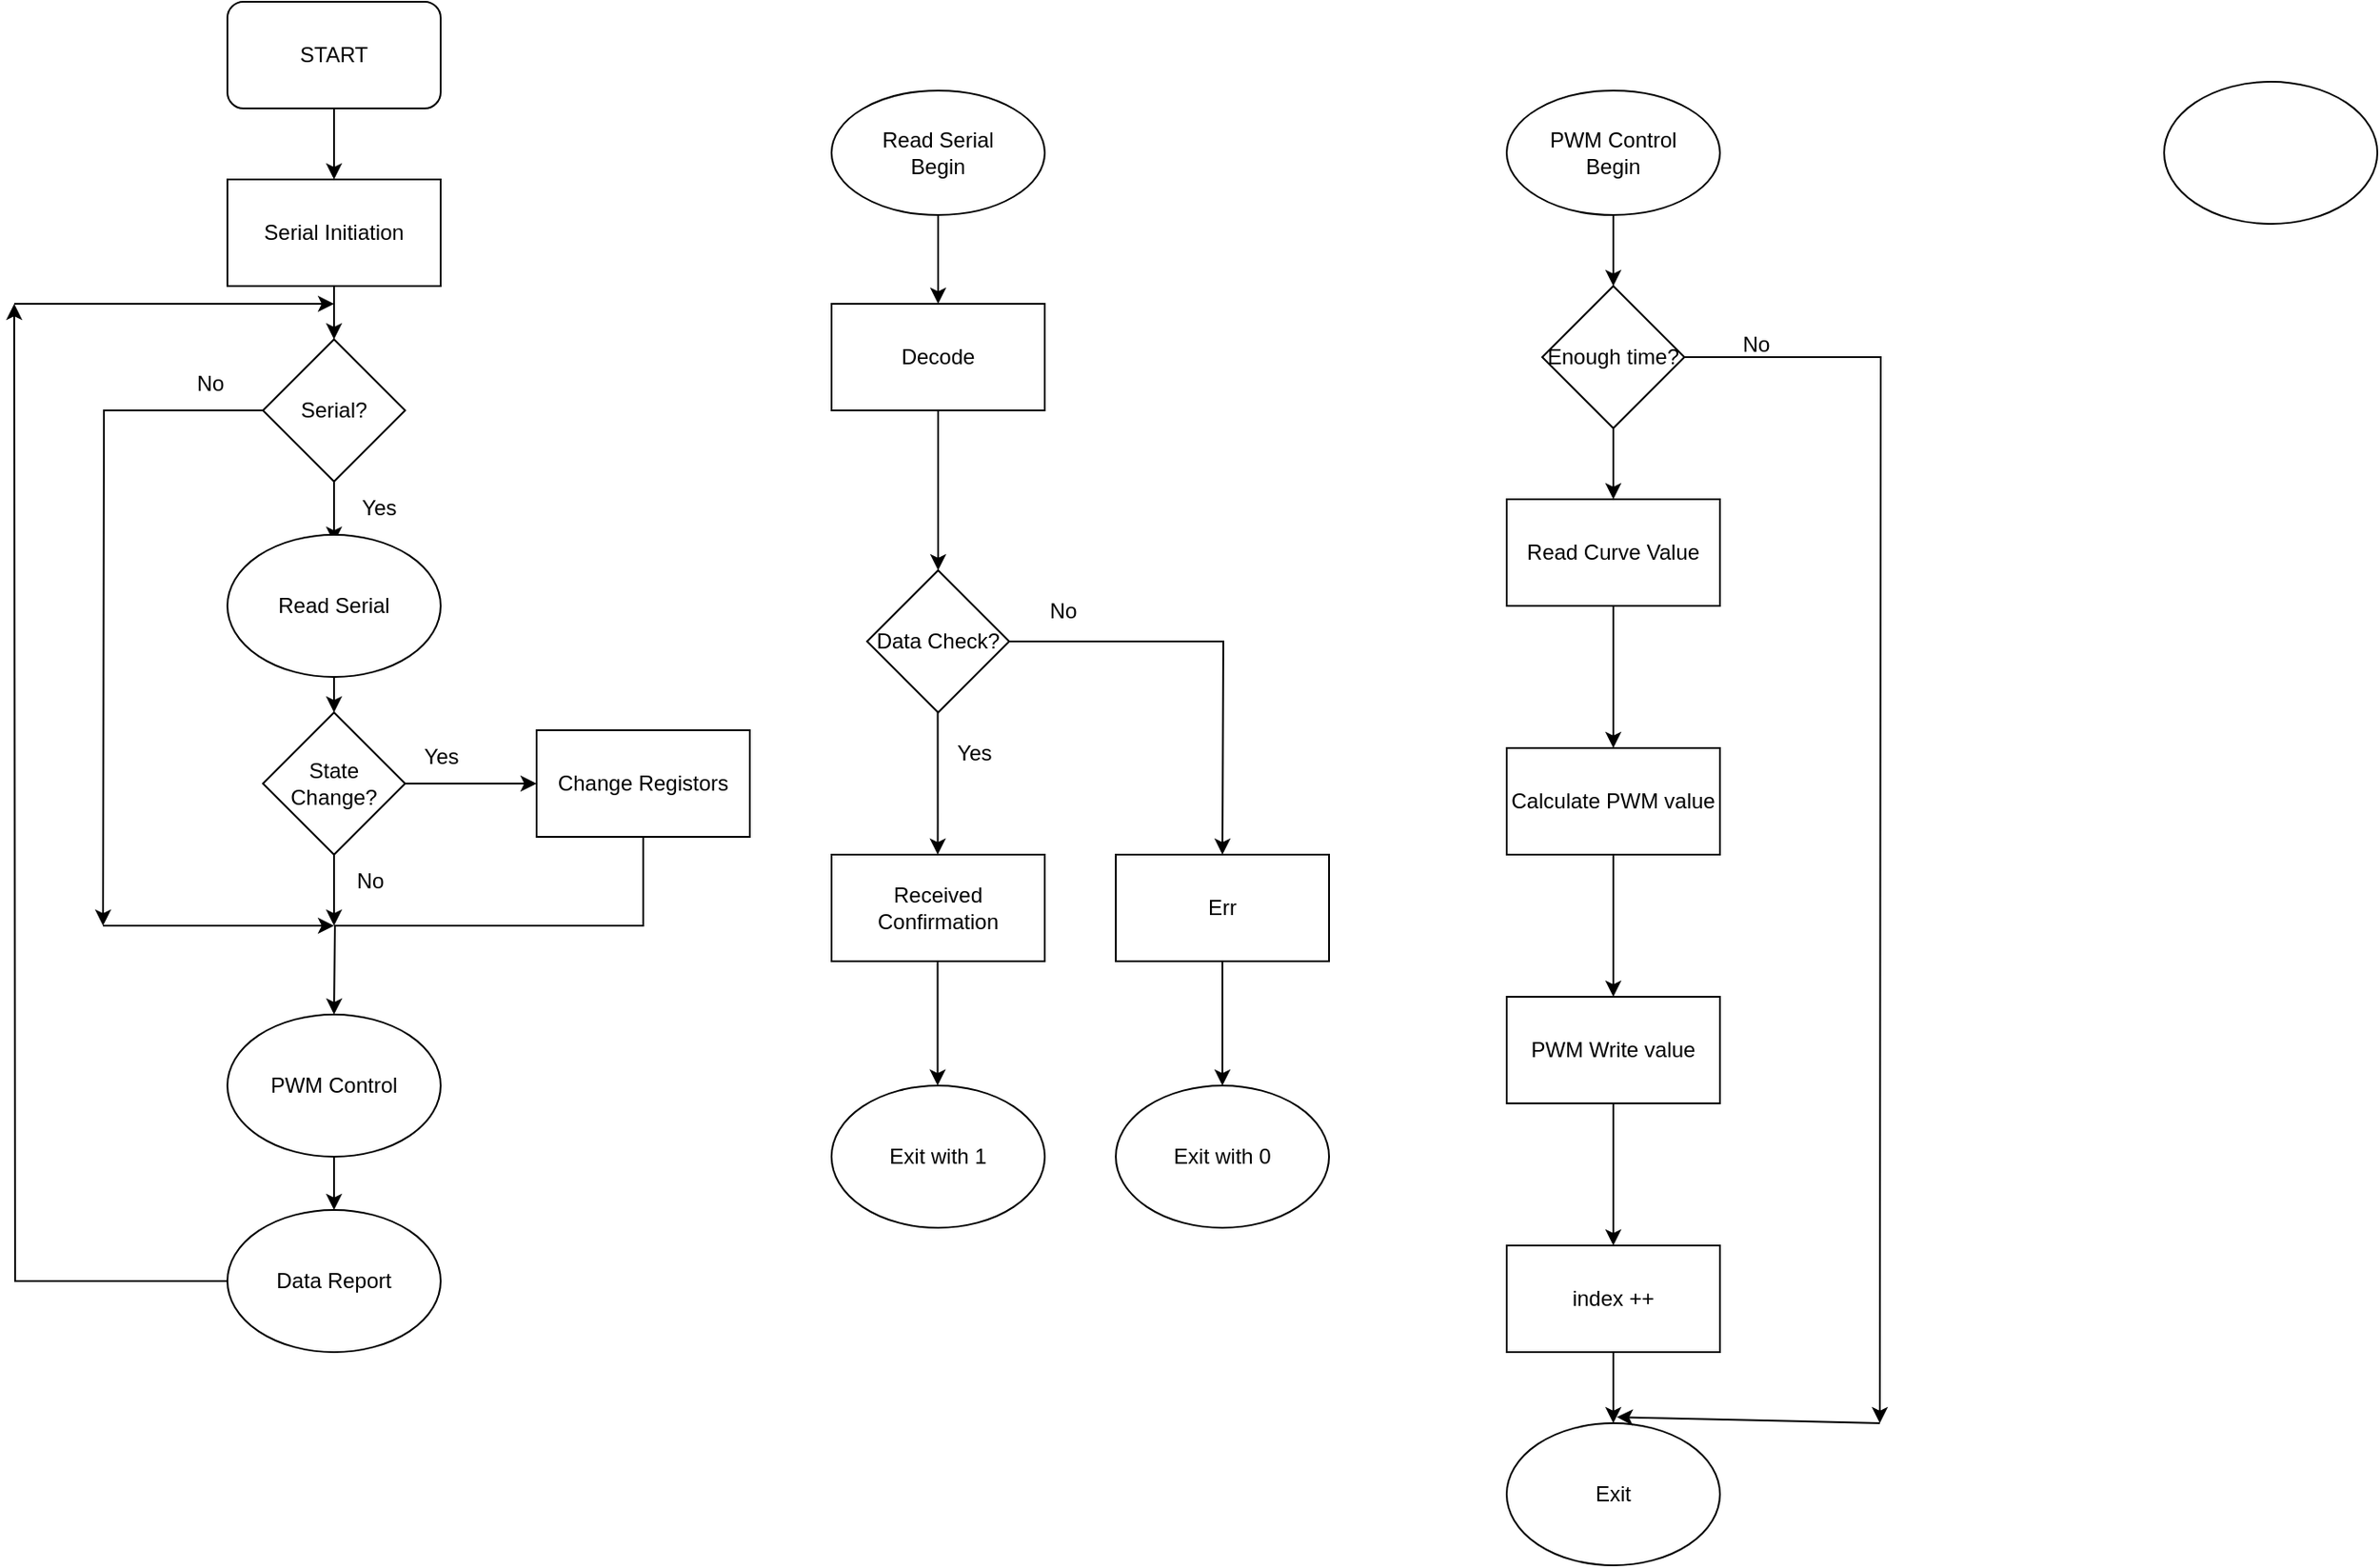 <mxfile version="24.7.6">
  <diagram name="Page-1" id="bTLX6Nh3ew-pliMBONU2">
    <mxGraphModel dx="1152" dy="588" grid="1" gridSize="10" guides="1" tooltips="1" connect="1" arrows="1" fold="1" page="1" pageScale="1" pageWidth="2339" pageHeight="3300" math="0" shadow="0">
      <root>
        <mxCell id="0" />
        <mxCell id="1" parent="0" />
        <mxCell id="aj9RGWDby_pSW8Tbd3L7-42" style="edgeStyle=orthogonalEdgeStyle;rounded=0;orthogonalLoop=1;jettySize=auto;html=1;" edge="1" parent="1" source="aj9RGWDby_pSW8Tbd3L7-39">
          <mxGeometry relative="1" as="geometry">
            <mxPoint x="800" y="760.0" as="targetPoint" />
          </mxGeometry>
        </mxCell>
        <mxCell id="aj9RGWDby_pSW8Tbd3L7-39" value="Data Check?" style="rhombus;whiteSpace=wrap;html=1;" vertex="1" parent="1">
          <mxGeometry x="600" y="600" width="80" height="80" as="geometry" />
        </mxCell>
        <mxCell id="aj9RGWDby_pSW8Tbd3L7-13" style="edgeStyle=orthogonalEdgeStyle;rounded=0;orthogonalLoop=1;jettySize=auto;html=1;exitX=0.5;exitY=1;exitDx=0;exitDy=0;entryX=0.5;entryY=0;entryDx=0;entryDy=0;" edge="1" parent="1" source="aj9RGWDby_pSW8Tbd3L7-1" target="aj9RGWDby_pSW8Tbd3L7-2">
          <mxGeometry relative="1" as="geometry" />
        </mxCell>
        <mxCell id="aj9RGWDby_pSW8Tbd3L7-1" value="&lt;div&gt;START&lt;/div&gt;" style="rounded=1;whiteSpace=wrap;html=1;" vertex="1" parent="1">
          <mxGeometry x="240" y="280" width="120" height="60" as="geometry" />
        </mxCell>
        <mxCell id="aj9RGWDby_pSW8Tbd3L7-14" style="edgeStyle=orthogonalEdgeStyle;rounded=0;orthogonalLoop=1;jettySize=auto;html=1;exitX=0.5;exitY=1;exitDx=0;exitDy=0;" edge="1" parent="1" source="aj9RGWDby_pSW8Tbd3L7-2" target="aj9RGWDby_pSW8Tbd3L7-3">
          <mxGeometry relative="1" as="geometry" />
        </mxCell>
        <mxCell id="aj9RGWDby_pSW8Tbd3L7-2" value="Serial Initiation" style="rounded=0;whiteSpace=wrap;html=1;" vertex="1" parent="1">
          <mxGeometry x="240" y="380" width="120" height="60" as="geometry" />
        </mxCell>
        <mxCell id="aj9RGWDby_pSW8Tbd3L7-15" style="edgeStyle=orthogonalEdgeStyle;rounded=0;orthogonalLoop=1;jettySize=auto;html=1;exitX=0.5;exitY=1;exitDx=0;exitDy=0;entryX=0.5;entryY=0;entryDx=0;entryDy=0;" edge="1" parent="1" source="aj9RGWDby_pSW8Tbd3L7-3">
          <mxGeometry relative="1" as="geometry">
            <mxPoint x="300" y="584.5" as="targetPoint" />
          </mxGeometry>
        </mxCell>
        <mxCell id="aj9RGWDby_pSW8Tbd3L7-17" style="edgeStyle=orthogonalEdgeStyle;rounded=0;orthogonalLoop=1;jettySize=auto;html=1;exitX=0;exitY=0.5;exitDx=0;exitDy=0;" edge="1" parent="1" source="aj9RGWDby_pSW8Tbd3L7-3">
          <mxGeometry relative="1" as="geometry">
            <mxPoint x="170" y="800" as="targetPoint" />
          </mxGeometry>
        </mxCell>
        <mxCell id="aj9RGWDby_pSW8Tbd3L7-3" value="Serial?" style="rhombus;whiteSpace=wrap;html=1;" vertex="1" parent="1">
          <mxGeometry x="260" y="470" width="80" height="80" as="geometry" />
        </mxCell>
        <mxCell id="aj9RGWDby_pSW8Tbd3L7-12" style="edgeStyle=orthogonalEdgeStyle;rounded=0;orthogonalLoop=1;jettySize=auto;html=1;exitX=0.5;exitY=1;exitDx=0;exitDy=0;entryX=0.5;entryY=0;entryDx=0;entryDy=0;" edge="1" parent="1" target="aj9RGWDby_pSW8Tbd3L7-5">
          <mxGeometry relative="1" as="geometry">
            <mxPoint x="300" y="644.5" as="sourcePoint" />
          </mxGeometry>
        </mxCell>
        <mxCell id="aj9RGWDby_pSW8Tbd3L7-9" style="edgeStyle=orthogonalEdgeStyle;rounded=0;orthogonalLoop=1;jettySize=auto;html=1;exitX=1;exitY=0.5;exitDx=0;exitDy=0;" edge="1" parent="1" source="aj9RGWDby_pSW8Tbd3L7-5" target="aj9RGWDby_pSW8Tbd3L7-6">
          <mxGeometry relative="1" as="geometry" />
        </mxCell>
        <mxCell id="aj9RGWDby_pSW8Tbd3L7-11" style="edgeStyle=orthogonalEdgeStyle;rounded=0;orthogonalLoop=1;jettySize=auto;html=1;exitX=0.5;exitY=1;exitDx=0;exitDy=0;" edge="1" parent="1" source="aj9RGWDby_pSW8Tbd3L7-5">
          <mxGeometry relative="1" as="geometry">
            <mxPoint x="300" y="800" as="targetPoint" />
          </mxGeometry>
        </mxCell>
        <mxCell id="aj9RGWDby_pSW8Tbd3L7-5" value="State Change?" style="rhombus;whiteSpace=wrap;html=1;" vertex="1" parent="1">
          <mxGeometry x="260" y="680" width="80" height="80" as="geometry" />
        </mxCell>
        <mxCell id="aj9RGWDby_pSW8Tbd3L7-10" style="edgeStyle=orthogonalEdgeStyle;rounded=0;orthogonalLoop=1;jettySize=auto;html=1;exitX=0.5;exitY=1;exitDx=0;exitDy=0;entryX=0.5;entryY=0;entryDx=0;entryDy=0;" edge="1" parent="1" source="aj9RGWDby_pSW8Tbd3L7-6">
          <mxGeometry relative="1" as="geometry">
            <mxPoint x="300" y="850" as="targetPoint" />
          </mxGeometry>
        </mxCell>
        <mxCell id="aj9RGWDby_pSW8Tbd3L7-6" value="Change Registors" style="rounded=0;whiteSpace=wrap;html=1;" vertex="1" parent="1">
          <mxGeometry x="414" y="690" width="120" height="60" as="geometry" />
        </mxCell>
        <mxCell id="aj9RGWDby_pSW8Tbd3L7-16" value="Yes" style="text;html=1;align=center;verticalAlign=middle;resizable=0;points=[];autosize=1;strokeColor=none;fillColor=none;" vertex="1" parent="1">
          <mxGeometry x="305" y="550" width="40" height="30" as="geometry" />
        </mxCell>
        <mxCell id="aj9RGWDby_pSW8Tbd3L7-18" value="" style="endArrow=classic;html=1;rounded=0;" edge="1" parent="1">
          <mxGeometry width="50" height="50" relative="1" as="geometry">
            <mxPoint x="170" y="800" as="sourcePoint" />
            <mxPoint x="300" y="800" as="targetPoint" />
          </mxGeometry>
        </mxCell>
        <mxCell id="aj9RGWDby_pSW8Tbd3L7-19" value="No" style="text;html=1;align=center;verticalAlign=middle;resizable=0;points=[];autosize=1;strokeColor=none;fillColor=none;" vertex="1" parent="1">
          <mxGeometry x="210" y="480" width="40" height="30" as="geometry" />
        </mxCell>
        <mxCell id="aj9RGWDby_pSW8Tbd3L7-21" value="Yes" style="text;html=1;align=center;verticalAlign=middle;resizable=0;points=[];autosize=1;strokeColor=none;fillColor=none;" vertex="1" parent="1">
          <mxGeometry x="340" y="690" width="40" height="30" as="geometry" />
        </mxCell>
        <mxCell id="aj9RGWDby_pSW8Tbd3L7-23" value="No" style="text;html=1;align=center;verticalAlign=middle;resizable=0;points=[];autosize=1;strokeColor=none;fillColor=none;" vertex="1" parent="1">
          <mxGeometry x="300" y="760" width="40" height="30" as="geometry" />
        </mxCell>
        <mxCell id="aj9RGWDby_pSW8Tbd3L7-26" style="edgeStyle=orthogonalEdgeStyle;rounded=0;orthogonalLoop=1;jettySize=auto;html=1;entryX=0.5;entryY=0;entryDx=0;entryDy=0;" edge="1" parent="1" source="aj9RGWDby_pSW8Tbd3L7-24" target="aj9RGWDby_pSW8Tbd3L7-25">
          <mxGeometry relative="1" as="geometry" />
        </mxCell>
        <mxCell id="aj9RGWDby_pSW8Tbd3L7-24" value="PWM Control" style="ellipse;whiteSpace=wrap;html=1;" vertex="1" parent="1">
          <mxGeometry x="240" y="850" width="120" height="80" as="geometry" />
        </mxCell>
        <mxCell id="aj9RGWDby_pSW8Tbd3L7-27" style="edgeStyle=orthogonalEdgeStyle;rounded=0;orthogonalLoop=1;jettySize=auto;html=1;" edge="1" parent="1" source="aj9RGWDby_pSW8Tbd3L7-25">
          <mxGeometry relative="1" as="geometry">
            <mxPoint x="120" y="450" as="targetPoint" />
          </mxGeometry>
        </mxCell>
        <mxCell id="aj9RGWDby_pSW8Tbd3L7-25" value="Data Report" style="ellipse;whiteSpace=wrap;html=1;" vertex="1" parent="1">
          <mxGeometry x="240" y="960" width="120" height="80" as="geometry" />
        </mxCell>
        <mxCell id="aj9RGWDby_pSW8Tbd3L7-28" value="" style="endArrow=classic;html=1;rounded=0;" edge="1" parent="1">
          <mxGeometry width="50" height="50" relative="1" as="geometry">
            <mxPoint x="120" y="450" as="sourcePoint" />
            <mxPoint x="300" y="450" as="targetPoint" />
          </mxGeometry>
        </mxCell>
        <mxCell id="aj9RGWDby_pSW8Tbd3L7-32" style="edgeStyle=orthogonalEdgeStyle;rounded=0;orthogonalLoop=1;jettySize=auto;html=1;entryX=0.5;entryY=0;entryDx=0;entryDy=0;" edge="1" parent="1" source="aj9RGWDby_pSW8Tbd3L7-29" target="aj9RGWDby_pSW8Tbd3L7-31">
          <mxGeometry relative="1" as="geometry" />
        </mxCell>
        <mxCell id="aj9RGWDby_pSW8Tbd3L7-29" value="&lt;div&gt;Read Serial&lt;/div&gt;&lt;div&gt;Begin&lt;/div&gt;" style="ellipse;whiteSpace=wrap;html=1;" vertex="1" parent="1">
          <mxGeometry x="580" y="330" width="120" height="70" as="geometry" />
        </mxCell>
        <mxCell id="aj9RGWDby_pSW8Tbd3L7-30" value="Read Serial" style="ellipse;whiteSpace=wrap;html=1;" vertex="1" parent="1">
          <mxGeometry x="240" y="580" width="120" height="80" as="geometry" />
        </mxCell>
        <mxCell id="aj9RGWDby_pSW8Tbd3L7-34" value="" style="edgeStyle=orthogonalEdgeStyle;rounded=0;orthogonalLoop=1;jettySize=auto;html=1;entryX=0.5;entryY=0;entryDx=0;entryDy=0;" edge="1" parent="1" source="aj9RGWDby_pSW8Tbd3L7-31" target="aj9RGWDby_pSW8Tbd3L7-39">
          <mxGeometry relative="1" as="geometry">
            <mxPoint x="640" y="590.0" as="targetPoint" />
          </mxGeometry>
        </mxCell>
        <mxCell id="aj9RGWDby_pSW8Tbd3L7-31" value="Decode" style="rounded=0;whiteSpace=wrap;html=1;" vertex="1" parent="1">
          <mxGeometry x="580" y="450" width="120" height="60" as="geometry" />
        </mxCell>
        <mxCell id="aj9RGWDby_pSW8Tbd3L7-36" value="" style="edgeStyle=orthogonalEdgeStyle;rounded=0;orthogonalLoop=1;jettySize=auto;html=1;" edge="1" parent="1">
          <mxGeometry relative="1" as="geometry">
            <mxPoint x="639.77" y="680" as="sourcePoint" />
            <mxPoint x="639.77" y="760" as="targetPoint" />
            <Array as="points">
              <mxPoint x="639.94" y="740" />
              <mxPoint x="639.94" y="740" />
            </Array>
          </mxGeometry>
        </mxCell>
        <mxCell id="aj9RGWDby_pSW8Tbd3L7-38" value="" style="edgeStyle=orthogonalEdgeStyle;rounded=0;orthogonalLoop=1;jettySize=auto;html=1;" edge="1" parent="1">
          <mxGeometry relative="1" as="geometry">
            <mxPoint x="639.72" y="820.0" as="sourcePoint" />
            <mxPoint x="639.72" y="890" as="targetPoint" />
          </mxGeometry>
        </mxCell>
        <mxCell id="aj9RGWDby_pSW8Tbd3L7-35" value="Received Confirmation" style="rounded=0;whiteSpace=wrap;html=1;" vertex="1" parent="1">
          <mxGeometry x="580" y="760" width="120" height="60" as="geometry" />
        </mxCell>
        <mxCell id="aj9RGWDby_pSW8Tbd3L7-41" value="Yes" style="text;html=1;align=center;verticalAlign=middle;resizable=0;points=[];autosize=1;strokeColor=none;fillColor=none;" vertex="1" parent="1">
          <mxGeometry x="640" y="688" width="40" height="30" as="geometry" />
        </mxCell>
        <mxCell id="aj9RGWDby_pSW8Tbd3L7-45" style="edgeStyle=orthogonalEdgeStyle;rounded=0;orthogonalLoop=1;jettySize=auto;html=1;" edge="1" parent="1" source="aj9RGWDby_pSW8Tbd3L7-43">
          <mxGeometry relative="1" as="geometry">
            <mxPoint x="800" y="890.0" as="targetPoint" />
          </mxGeometry>
        </mxCell>
        <mxCell id="aj9RGWDby_pSW8Tbd3L7-43" value="Err " style="whiteSpace=wrap;html=1;" vertex="1" parent="1">
          <mxGeometry x="740" y="760" width="120" height="60" as="geometry" />
        </mxCell>
        <mxCell id="aj9RGWDby_pSW8Tbd3L7-44" value="No" style="text;html=1;align=center;verticalAlign=middle;resizable=0;points=[];autosize=1;strokeColor=none;fillColor=none;" vertex="1" parent="1">
          <mxGeometry x="690" y="608" width="40" height="30" as="geometry" />
        </mxCell>
        <mxCell id="aj9RGWDby_pSW8Tbd3L7-46" value="Exit with 1" style="ellipse;whiteSpace=wrap;html=1;" vertex="1" parent="1">
          <mxGeometry x="580" y="890" width="120" height="80" as="geometry" />
        </mxCell>
        <mxCell id="aj9RGWDby_pSW8Tbd3L7-47" value="Exit with 0" style="ellipse;whiteSpace=wrap;html=1;" vertex="1" parent="1">
          <mxGeometry x="740" y="890" width="120" height="80" as="geometry" />
        </mxCell>
        <mxCell id="aj9RGWDby_pSW8Tbd3L7-48" value="&lt;div&gt;PWM Control&lt;/div&gt;&lt;div&gt;Begin&lt;br&gt;&lt;/div&gt;" style="ellipse;whiteSpace=wrap;html=1;" vertex="1" parent="1">
          <mxGeometry x="960" y="330" width="120" height="70" as="geometry" />
        </mxCell>
        <mxCell id="aj9RGWDby_pSW8Tbd3L7-50" style="edgeStyle=orthogonalEdgeStyle;rounded=0;orthogonalLoop=1;jettySize=auto;html=1;" edge="1" parent="1" source="aj9RGWDby_pSW8Tbd3L7-49">
          <mxGeometry relative="1" as="geometry">
            <mxPoint x="1170" y="1080" as="targetPoint" />
          </mxGeometry>
        </mxCell>
        <mxCell id="aj9RGWDby_pSW8Tbd3L7-52" style="edgeStyle=orthogonalEdgeStyle;rounded=0;orthogonalLoop=1;jettySize=auto;html=1;" edge="1" parent="1" source="aj9RGWDby_pSW8Tbd3L7-49">
          <mxGeometry relative="1" as="geometry">
            <mxPoint x="1020" y="560.0" as="targetPoint" />
          </mxGeometry>
        </mxCell>
        <mxCell id="aj9RGWDby_pSW8Tbd3L7-49" value="&lt;div&gt;Enough time?&lt;/div&gt;" style="rhombus;whiteSpace=wrap;html=1;" vertex="1" parent="1">
          <mxGeometry x="980" y="440" width="80" height="80" as="geometry" />
        </mxCell>
        <mxCell id="aj9RGWDby_pSW8Tbd3L7-51" value="&lt;div&gt;No&lt;/div&gt;" style="text;html=1;align=center;verticalAlign=middle;resizable=0;points=[];autosize=1;strokeColor=none;fillColor=none;" vertex="1" parent="1">
          <mxGeometry x="1080" y="458" width="40" height="30" as="geometry" />
        </mxCell>
        <mxCell id="aj9RGWDby_pSW8Tbd3L7-55" value="" style="edgeStyle=orthogonalEdgeStyle;rounded=0;orthogonalLoop=1;jettySize=auto;html=1;" edge="1" parent="1" source="aj9RGWDby_pSW8Tbd3L7-53" target="aj9RGWDby_pSW8Tbd3L7-54">
          <mxGeometry relative="1" as="geometry" />
        </mxCell>
        <mxCell id="aj9RGWDby_pSW8Tbd3L7-53" value="Read Curve Value" style="whiteSpace=wrap;html=1;" vertex="1" parent="1">
          <mxGeometry x="960" y="560" width="120" height="60" as="geometry" />
        </mxCell>
        <mxCell id="aj9RGWDby_pSW8Tbd3L7-57" value="" style="edgeStyle=orthogonalEdgeStyle;rounded=0;orthogonalLoop=1;jettySize=auto;html=1;" edge="1" parent="1" source="aj9RGWDby_pSW8Tbd3L7-54" target="aj9RGWDby_pSW8Tbd3L7-56">
          <mxGeometry relative="1" as="geometry" />
        </mxCell>
        <mxCell id="aj9RGWDby_pSW8Tbd3L7-54" value="Calculate PWM value" style="whiteSpace=wrap;html=1;" vertex="1" parent="1">
          <mxGeometry x="960" y="700" width="120" height="60" as="geometry" />
        </mxCell>
        <mxCell id="aj9RGWDby_pSW8Tbd3L7-59" value="" style="edgeStyle=orthogonalEdgeStyle;rounded=0;orthogonalLoop=1;jettySize=auto;html=1;" edge="1" parent="1" source="aj9RGWDby_pSW8Tbd3L7-56" target="aj9RGWDby_pSW8Tbd3L7-58">
          <mxGeometry relative="1" as="geometry" />
        </mxCell>
        <mxCell id="aj9RGWDby_pSW8Tbd3L7-56" value="PWM Write value" style="whiteSpace=wrap;html=1;" vertex="1" parent="1">
          <mxGeometry x="960" y="840" width="120" height="60" as="geometry" />
        </mxCell>
        <mxCell id="aj9RGWDby_pSW8Tbd3L7-61" style="edgeStyle=orthogonalEdgeStyle;rounded=0;orthogonalLoop=1;jettySize=auto;html=1;entryX=0.5;entryY=0;entryDx=0;entryDy=0;" edge="1" parent="1" source="aj9RGWDby_pSW8Tbd3L7-58" target="aj9RGWDby_pSW8Tbd3L7-60">
          <mxGeometry relative="1" as="geometry" />
        </mxCell>
        <mxCell id="aj9RGWDby_pSW8Tbd3L7-58" value="index ++" style="whiteSpace=wrap;html=1;" vertex="1" parent="1">
          <mxGeometry x="960" y="980" width="120" height="60" as="geometry" />
        </mxCell>
        <mxCell id="aj9RGWDby_pSW8Tbd3L7-60" value="Exit" style="ellipse;whiteSpace=wrap;html=1;" vertex="1" parent="1">
          <mxGeometry x="960" y="1080" width="120" height="80" as="geometry" />
        </mxCell>
        <mxCell id="aj9RGWDby_pSW8Tbd3L7-62" value="" style="endArrow=classic;html=1;rounded=0;entryX=0.516;entryY=-0.043;entryDx=0;entryDy=0;entryPerimeter=0;" edge="1" parent="1" target="aj9RGWDby_pSW8Tbd3L7-60">
          <mxGeometry width="50" height="50" relative="1" as="geometry">
            <mxPoint x="1170" y="1080" as="sourcePoint" />
            <mxPoint x="770" y="820" as="targetPoint" />
          </mxGeometry>
        </mxCell>
        <mxCell id="aj9RGWDby_pSW8Tbd3L7-63" style="edgeStyle=orthogonalEdgeStyle;rounded=0;orthogonalLoop=1;jettySize=auto;html=1;entryX=0.5;entryY=0;entryDx=0;entryDy=0;" edge="1" parent="1" source="aj9RGWDby_pSW8Tbd3L7-48" target="aj9RGWDby_pSW8Tbd3L7-49">
          <mxGeometry relative="1" as="geometry" />
        </mxCell>
        <mxCell id="aj9RGWDby_pSW8Tbd3L7-64" value="" style="ellipse;whiteSpace=wrap;html=1;" vertex="1" parent="1">
          <mxGeometry x="1330" y="325" width="120" height="80" as="geometry" />
        </mxCell>
      </root>
    </mxGraphModel>
  </diagram>
</mxfile>
